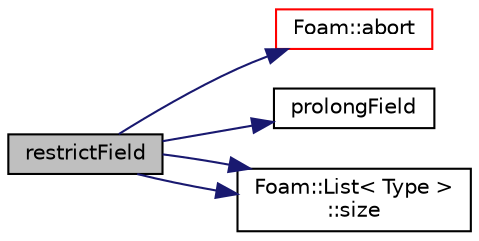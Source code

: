 digraph "restrictField"
{
  bgcolor="transparent";
  edge [fontname="Helvetica",fontsize="10",labelfontname="Helvetica",labelfontsize="10"];
  node [fontname="Helvetica",fontsize="10",shape=record];
  rankdir="LR";
  Node356 [label="restrictField",height=0.2,width=0.4,color="black", fillcolor="grey75", style="filled", fontcolor="black"];
  Node356 -> Node357 [color="midnightblue",fontsize="10",style="solid",fontname="Helvetica"];
  Node357 [label="Foam::abort",height=0.2,width=0.4,color="red",URL="$a21851.html#a447107a607d03e417307c203fa5fb44b"];
  Node356 -> Node402 [color="midnightblue",fontsize="10",style="solid",fontname="Helvetica"];
  Node402 [label="prolongField",height=0.2,width=0.4,color="black",URL="$a24425.html#a0c690698eaa1a2bcaef9ee748579c99c",tooltip="Prolong (interpolate by injection) cell field. "];
  Node356 -> Node403 [color="midnightblue",fontsize="10",style="solid",fontname="Helvetica"];
  Node403 [label="Foam::List\< Type \>\l::size",height=0.2,width=0.4,color="black",URL="$a26833.html#a8a5f6fa29bd4b500caf186f60245b384",tooltip="Override size to be inconsistent with allocated storage. "];
  Node356 -> Node403 [color="midnightblue",fontsize="10",style="solid",fontname="Helvetica"];
}
